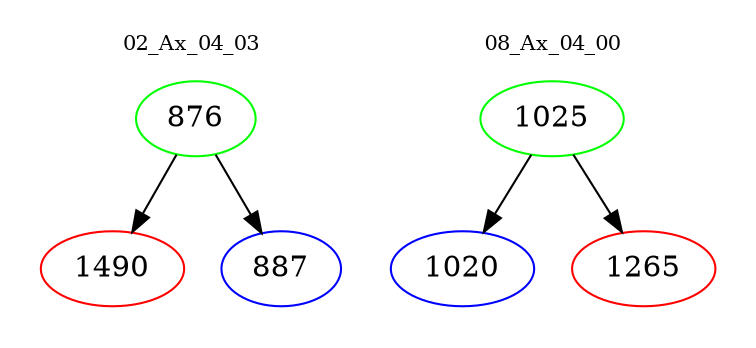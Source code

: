 digraph{
subgraph cluster_0 {
color = white
label = "02_Ax_04_03";
fontsize=10;
T0_876 [label="876", color="green"]
T0_876 -> T0_1490 [color="black"]
T0_1490 [label="1490", color="red"]
T0_876 -> T0_887 [color="black"]
T0_887 [label="887", color="blue"]
}
subgraph cluster_1 {
color = white
label = "08_Ax_04_00";
fontsize=10;
T1_1025 [label="1025", color="green"]
T1_1025 -> T1_1020 [color="black"]
T1_1020 [label="1020", color="blue"]
T1_1025 -> T1_1265 [color="black"]
T1_1265 [label="1265", color="red"]
}
}
